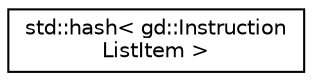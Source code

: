 digraph "Graphical Class Hierarchy"
{
  edge [fontname="Helvetica",fontsize="10",labelfontname="Helvetica",labelfontsize="10"];
  node [fontname="Helvetica",fontsize="10",shape=record];
  rankdir="LR";
  Node1 [label="std::hash\< gd::Instruction\lListItem \>",height=0.2,width=0.4,color="black", fillcolor="white", style="filled",URL="$structstd_1_1hash_3_01gd_1_1_instruction_list_item_01_4.html"];
}
